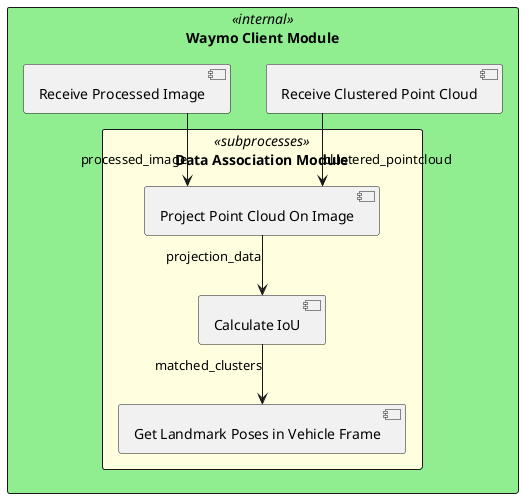 @startuml
skinparam linetype ortho
skinparam rectangle {
    BackgroundColor<<external>> LightBlue
    BackgroundColor<<internal>> LightGreen
    BackgroundColor<<system>> White
    BackgroundColor<<subprocesses>> LightYellow
    Padding 20
    MinWidth 300
}

'--- Landmark Detection System ---
rectangle "Waymo Client Module" <<internal>> {
    [Receive Clustered Point Cloud]
    [Receive Processed Image]
    rectangle "Data Association Module" <<subprocesses>> {
        [Project Point Cloud On Image]
        [Calculate IoU]
        [Get Landmark Poses in Vehicle Frame]
    }
}


' '--- Data Association Flow ---
[Receive Clustered Point Cloud] -down-> [Project Point Cloud On Image] : clustered_pointcloud
[Receive Processed Image] -down-> [Project Point Cloud On Image] : processed_image
[Project Point Cloud On Image] -down-> [Calculate IoU] : projection_data
[Calculate IoU] -down-> [Get Landmark Poses in Vehicle Frame] : matched_clusters


@enduml